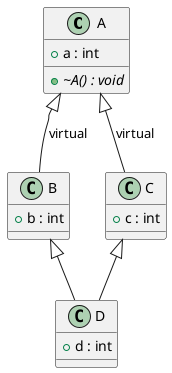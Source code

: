 @startuml
class A {
    +{abstract} ~A() : void
    +a : int
}

class B {
    +b : int
}

class C {
    +c : int
}

class D {
    +d : int
}

A <|-- B : virtual
A <|-- C : virtual
B <|-- D
C <|-- D
@enduml